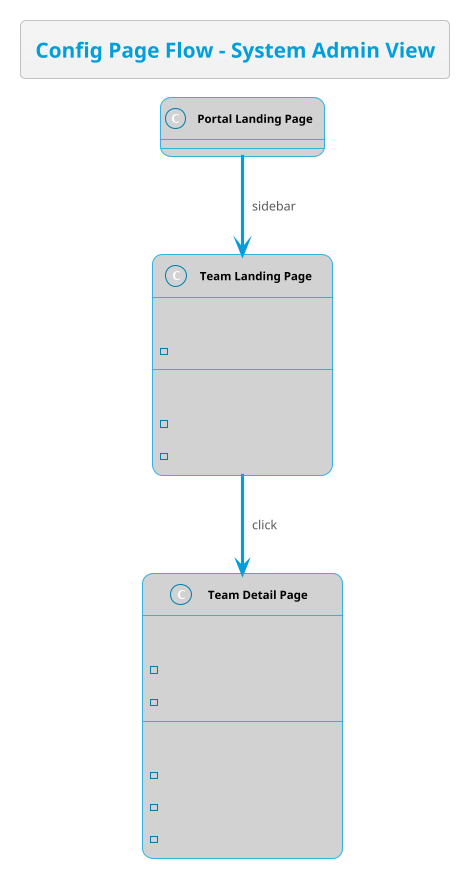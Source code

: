 @startuml
!theme bluegray
skinparam FooterFontColor black
skinparam DatabaseFontColor #007faf
skinparam ClassFontColor black
skinparam ClassBackgroundColor #d2d2d2


title Config Page Flow - System Admin View

class "<b>Portal Landing Page" as portalLanding {
    
}

class "<b>Team Landing Page" as teamLanding {
    CAN SEE
    - List of Teams & metadata
    ---
    CAN DO
    - Create new Team
    - Update existing team
}

class "<b>Team Detail Page" as teamDetail {
    CAN SEE
    - List of SubTeams & metadata
    - Current 
    ---
    CAN DO
    - Create new Sub-Team
    - Update existing Sub-Team
    - Remove existing Sub-Team
}

' class "<b>ReleaseProcess" as process {
'     processName
' }

' class "<b>SystemType" as systemType {
'     typeName
' }
' class "<b>ChangePlatform" as changePlatform {
'     identifier
' }

' class "<b>Release Checklist" as RC {
' }

' class "<b>Merge Request" as MR {
'     MR_ID
' }

' class "<b>Repository" as Repo {
'     repoPath
'     projectID
' }

' class "<b>ReleaseType or Workflow" as ReleaseType {
'     typeName
'     jiraVerification
'     gitVerification
'     versionStages
'     deploymentWorkflow
' }

' class "<b>RegressionScope" as RegrScope {
'         scopeID
'         ProcessCovered
' }

' class "<b>RegressionTask" as RegrSched {
'         TaskName
'         Team
'         WorkflowCovered
' }

' class "<b>[NEW Entity] ReadinessCheckOperation" as ReadinessOps {
'     new DB TBC: shopee_deployplatform_db.readiness_check_operations_tab

'     Attributes:
'     - readiness_check_id
'     - deployment_request_id
'     - display_name
'     - default_pics
'     - toggle_timestamp
'     - toggle_author
'     ---
'     <b> NEW Function Requirements:
'     - GET ReadinessCheckOps
'     - Update ReadinessCheckOps
'     - Delete ReadinessCheckOps
' }

' class "<b> Service" as Service {
'     Attributes:
'     - CMDB ID
'     ---
'     <b> NEW Function Requirements:
'     - GET ReadinessCheckOperations
' }

' class "<b>[NEW Entity] Readiness Config" as ReadinessConfig {
'     ---
'     Attributes:
'     - active
' }

portalLanding -down-> teamLanding : sidebar
teamLanding -down-> teamDetail : click

' version "n" -down-* "1" team
' CR "n" -left-o "1" version
' systemType "1" -left-* "1" Repo
' changePlatform "1" -left-o "1" systemType
' Repo "n" -up-o "1" team
' ReleaseType "n   " <-right- "1" version
' ReleaseType "n   " -down-* "1" process
' process "1   " o-down- "n" Repo
' process "n   " -right- "1" team
' process "n" -left-> "1" RegrScope

@enduml
